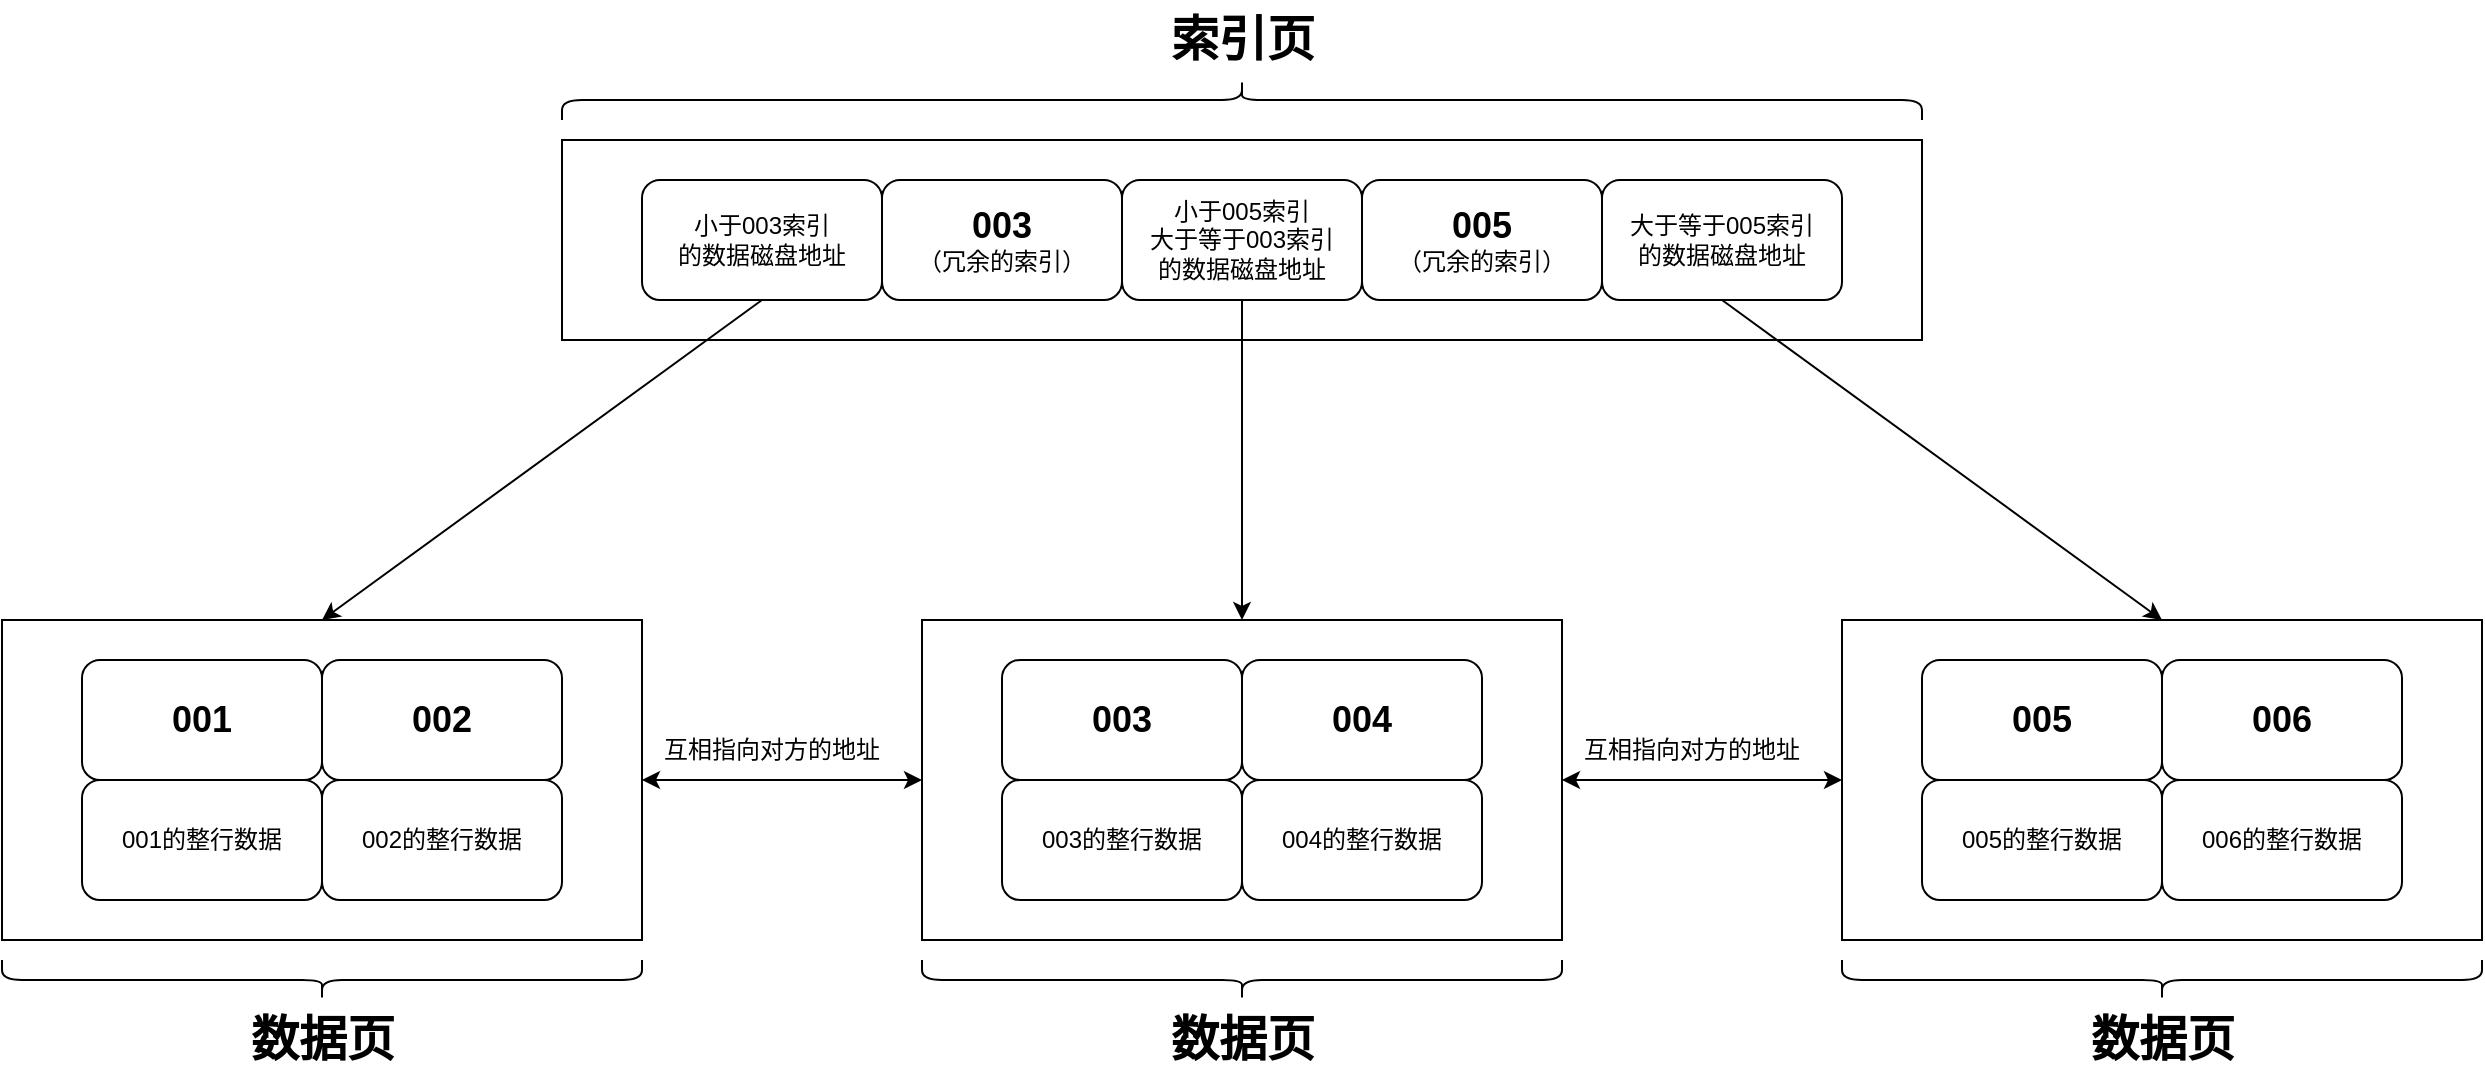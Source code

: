 <mxfile version="28.1.0">
  <diagram name="第 1 页" id="U9iEHARXwu_wdA87Ol2w">
    <mxGraphModel dx="1657" dy="935" grid="1" gridSize="10" guides="1" tooltips="1" connect="1" arrows="1" fold="1" page="1" pageScale="1" pageWidth="1169" pageHeight="827" math="0" shadow="0">
      <root>
        <mxCell id="0" />
        <mxCell id="1" parent="0" />
        <mxCell id="o7UMW3g7J9LlOuHgqQY7-1" value="" style="rounded=0;whiteSpace=wrap;html=1;" vertex="1" parent="1">
          <mxGeometry x="730" y="140" width="680" height="100" as="geometry" />
        </mxCell>
        <mxCell id="o7UMW3g7J9LlOuHgqQY7-2" style="rounded=0;orthogonalLoop=1;jettySize=auto;html=1;exitX=0.5;exitY=1;exitDx=0;exitDy=0;entryX=0.5;entryY=0;entryDx=0;entryDy=0;" edge="1" parent="1" source="o7UMW3g7J9LlOuHgqQY7-3" target="o7UMW3g7J9LlOuHgqQY7-12">
          <mxGeometry relative="1" as="geometry" />
        </mxCell>
        <mxCell id="o7UMW3g7J9LlOuHgqQY7-3" value="小于003索引&lt;div&gt;的数据&lt;span style=&quot;background-color: transparent; color: light-dark(rgb(0, 0, 0), rgb(255, 255, 255));&quot;&gt;磁盘地址&lt;/span&gt;&lt;/div&gt;" style="rounded=1;whiteSpace=wrap;html=1;" vertex="1" parent="1">
          <mxGeometry x="770" y="160" width="120" height="60" as="geometry" />
        </mxCell>
        <mxCell id="o7UMW3g7J9LlOuHgqQY7-4" value="&lt;b&gt;&lt;font style=&quot;font-size: 18px;&quot;&gt;003&lt;/font&gt;&lt;/b&gt;&lt;div&gt;（冗余的索引）&lt;/div&gt;" style="rounded=1;whiteSpace=wrap;html=1;" vertex="1" parent="1">
          <mxGeometry x="890" y="160" width="120" height="60" as="geometry" />
        </mxCell>
        <mxCell id="o7UMW3g7J9LlOuHgqQY7-5" value="&lt;b&gt;&lt;font style=&quot;font-size: 18px;&quot;&gt;005&lt;/font&gt;&lt;/b&gt;&lt;div&gt;（&lt;span style=&quot;background-color: transparent; color: light-dark(rgb(0, 0, 0), rgb(255, 255, 255));&quot;&gt;冗余的索引&lt;/span&gt;&lt;span style=&quot;background-color: transparent; color: light-dark(rgb(0, 0, 0), rgb(255, 255, 255));&quot;&gt;）&lt;/span&gt;&lt;/div&gt;" style="rounded=1;whiteSpace=wrap;html=1;" vertex="1" parent="1">
          <mxGeometry x="1130" y="160" width="120" height="60" as="geometry" />
        </mxCell>
        <mxCell id="o7UMW3g7J9LlOuHgqQY7-6" style="rounded=0;orthogonalLoop=1;jettySize=auto;html=1;exitX=0.5;exitY=1;exitDx=0;exitDy=0;entryX=0.5;entryY=0;entryDx=0;entryDy=0;" edge="1" parent="1" source="o7UMW3g7J9LlOuHgqQY7-7" target="o7UMW3g7J9LlOuHgqQY7-17">
          <mxGeometry relative="1" as="geometry" />
        </mxCell>
        <mxCell id="o7UMW3g7J9LlOuHgqQY7-7" value="大于等于005索引&lt;div&gt;的数据磁盘地址&lt;/div&gt;" style="rounded=1;whiteSpace=wrap;html=1;" vertex="1" parent="1">
          <mxGeometry x="1250" y="160" width="120" height="60" as="geometry" />
        </mxCell>
        <mxCell id="o7UMW3g7J9LlOuHgqQY7-8" style="edgeStyle=orthogonalEdgeStyle;rounded=0;orthogonalLoop=1;jettySize=auto;html=1;exitX=0.5;exitY=1;exitDx=0;exitDy=0;entryX=0.5;entryY=0;entryDx=0;entryDy=0;" edge="1" parent="1" source="o7UMW3g7J9LlOuHgqQY7-9" target="o7UMW3g7J9LlOuHgqQY7-22">
          <mxGeometry relative="1" as="geometry" />
        </mxCell>
        <mxCell id="o7UMW3g7J9LlOuHgqQY7-9" value="&lt;div&gt;小于005&lt;span style=&quot;background-color: transparent; color: light-dark(rgb(0, 0, 0), rgb(255, 255, 255));&quot;&gt;索引&lt;/span&gt;&lt;/div&gt;&lt;div&gt;大于等于003索引&lt;/div&gt;&lt;div&gt;&lt;span style=&quot;background-color: transparent; color: light-dark(rgb(0, 0, 0), rgb(255, 255, 255));&quot;&gt;的&lt;/span&gt;数据&lt;span style=&quot;background-color: transparent; color: light-dark(rgb(0, 0, 0), rgb(255, 255, 255));&quot;&gt;磁盘地址&lt;/span&gt;&lt;/div&gt;" style="rounded=1;whiteSpace=wrap;html=1;" vertex="1" parent="1">
          <mxGeometry x="1010" y="160" width="120" height="60" as="geometry" />
        </mxCell>
        <mxCell id="o7UMW3g7J9LlOuHgqQY7-10" value="" style="shape=curlyBracket;whiteSpace=wrap;html=1;rounded=1;flipH=1;labelPosition=right;verticalLabelPosition=middle;align=left;verticalAlign=middle;direction=south;" vertex="1" parent="1">
          <mxGeometry x="730" y="110" width="680" height="20" as="geometry" />
        </mxCell>
        <mxCell id="o7UMW3g7J9LlOuHgqQY7-11" value="索引页" style="text;strokeColor=none;fillColor=none;html=1;fontSize=24;fontStyle=1;verticalAlign=middle;align=center;" vertex="1" parent="1">
          <mxGeometry x="1020" y="70" width="100" height="40" as="geometry" />
        </mxCell>
        <mxCell id="o7UMW3g7J9LlOuHgqQY7-12" value="" style="rounded=0;whiteSpace=wrap;html=1;" vertex="1" parent="1">
          <mxGeometry x="450" y="380" width="320" height="160" as="geometry" />
        </mxCell>
        <mxCell id="o7UMW3g7J9LlOuHgqQY7-13" value="001" style="rounded=1;whiteSpace=wrap;html=1;fontStyle=1;fontSize=18;" vertex="1" parent="1">
          <mxGeometry x="490" y="400" width="120" height="60" as="geometry" />
        </mxCell>
        <mxCell id="o7UMW3g7J9LlOuHgqQY7-14" value="002" style="rounded=1;whiteSpace=wrap;html=1;fontStyle=1;fontSize=18;" vertex="1" parent="1">
          <mxGeometry x="610" y="400" width="120" height="60" as="geometry" />
        </mxCell>
        <mxCell id="o7UMW3g7J9LlOuHgqQY7-15" value="001的整行数据" style="rounded=1;whiteSpace=wrap;html=1;" vertex="1" parent="1">
          <mxGeometry x="490" y="460" width="120" height="60" as="geometry" />
        </mxCell>
        <mxCell id="o7UMW3g7J9LlOuHgqQY7-16" value="002的整行数据" style="rounded=1;whiteSpace=wrap;html=1;" vertex="1" parent="1">
          <mxGeometry x="610" y="460" width="120" height="60" as="geometry" />
        </mxCell>
        <mxCell id="o7UMW3g7J9LlOuHgqQY7-17" value="" style="rounded=0;whiteSpace=wrap;html=1;" vertex="1" parent="1">
          <mxGeometry x="1370" y="380" width="320" height="160" as="geometry" />
        </mxCell>
        <mxCell id="o7UMW3g7J9LlOuHgqQY7-18" value="005" style="rounded=1;whiteSpace=wrap;html=1;fontStyle=1;fontSize=18;" vertex="1" parent="1">
          <mxGeometry x="1410" y="400" width="120" height="60" as="geometry" />
        </mxCell>
        <mxCell id="o7UMW3g7J9LlOuHgqQY7-19" value="006" style="rounded=1;whiteSpace=wrap;html=1;fontStyle=1;fontSize=18;" vertex="1" parent="1">
          <mxGeometry x="1530" y="400" width="120" height="60" as="geometry" />
        </mxCell>
        <mxCell id="o7UMW3g7J9LlOuHgqQY7-20" value="005的整行数据" style="rounded=1;whiteSpace=wrap;html=1;" vertex="1" parent="1">
          <mxGeometry x="1410" y="460" width="120" height="60" as="geometry" />
        </mxCell>
        <mxCell id="o7UMW3g7J9LlOuHgqQY7-21" value="006的整行数据" style="rounded=1;whiteSpace=wrap;html=1;" vertex="1" parent="1">
          <mxGeometry x="1530" y="460" width="120" height="60" as="geometry" />
        </mxCell>
        <mxCell id="o7UMW3g7J9LlOuHgqQY7-22" value="" style="rounded=0;whiteSpace=wrap;html=1;" vertex="1" parent="1">
          <mxGeometry x="910" y="380" width="320" height="160" as="geometry" />
        </mxCell>
        <mxCell id="o7UMW3g7J9LlOuHgqQY7-23" value="003" style="rounded=1;whiteSpace=wrap;html=1;fontStyle=1;fontSize=18;" vertex="1" parent="1">
          <mxGeometry x="950" y="400" width="120" height="60" as="geometry" />
        </mxCell>
        <mxCell id="o7UMW3g7J9LlOuHgqQY7-24" value="004" style="rounded=1;whiteSpace=wrap;html=1;fontStyle=1;fontSize=18;" vertex="1" parent="1">
          <mxGeometry x="1070" y="400" width="120" height="60" as="geometry" />
        </mxCell>
        <mxCell id="o7UMW3g7J9LlOuHgqQY7-25" value="003的整行数据" style="rounded=1;whiteSpace=wrap;html=1;" vertex="1" parent="1">
          <mxGeometry x="950" y="460" width="120" height="60" as="geometry" />
        </mxCell>
        <mxCell id="o7UMW3g7J9LlOuHgqQY7-26" value="004的整行数据" style="rounded=1;whiteSpace=wrap;html=1;" vertex="1" parent="1">
          <mxGeometry x="1070" y="460" width="120" height="60" as="geometry" />
        </mxCell>
        <mxCell id="o7UMW3g7J9LlOuHgqQY7-27" value="" style="endArrow=classic;startArrow=classic;html=1;rounded=0;entryX=0;entryY=0.5;entryDx=0;entryDy=0;exitX=1;exitY=0.5;exitDx=0;exitDy=0;" edge="1" parent="1" source="o7UMW3g7J9LlOuHgqQY7-12" target="o7UMW3g7J9LlOuHgqQY7-22">
          <mxGeometry width="50" height="50" relative="1" as="geometry">
            <mxPoint x="805" y="470" as="sourcePoint" />
            <mxPoint x="855" y="420" as="targetPoint" />
          </mxGeometry>
        </mxCell>
        <mxCell id="o7UMW3g7J9LlOuHgqQY7-28" value="" style="endArrow=classic;startArrow=classic;html=1;rounded=0;entryX=0;entryY=0.5;entryDx=0;entryDy=0;exitX=1;exitY=0.5;exitDx=0;exitDy=0;" edge="1" parent="1" source="o7UMW3g7J9LlOuHgqQY7-22" target="o7UMW3g7J9LlOuHgqQY7-17">
          <mxGeometry width="50" height="50" relative="1" as="geometry">
            <mxPoint x="1270" y="450" as="sourcePoint" />
            <mxPoint x="990" y="450" as="targetPoint" />
          </mxGeometry>
        </mxCell>
        <mxCell id="o7UMW3g7J9LlOuHgqQY7-29" value="" style="shape=curlyBracket;whiteSpace=wrap;html=1;rounded=1;flipH=1;labelPosition=right;verticalLabelPosition=middle;align=left;verticalAlign=middle;direction=north;" vertex="1" parent="1">
          <mxGeometry x="450" y="550" width="320" height="20" as="geometry" />
        </mxCell>
        <mxCell id="o7UMW3g7J9LlOuHgqQY7-30" value="数据页" style="text;strokeColor=none;fillColor=none;html=1;fontSize=24;fontStyle=1;verticalAlign=middle;align=center;" vertex="1" parent="1">
          <mxGeometry x="560" y="570" width="100" height="40" as="geometry" />
        </mxCell>
        <mxCell id="o7UMW3g7J9LlOuHgqQY7-31" value="" style="shape=curlyBracket;whiteSpace=wrap;html=1;rounded=1;flipH=1;labelPosition=right;verticalLabelPosition=middle;align=left;verticalAlign=middle;direction=north;" vertex="1" parent="1">
          <mxGeometry x="910" y="550" width="320" height="20" as="geometry" />
        </mxCell>
        <mxCell id="o7UMW3g7J9LlOuHgqQY7-32" value="数据页" style="text;strokeColor=none;fillColor=none;html=1;fontSize=24;fontStyle=1;verticalAlign=middle;align=center;" vertex="1" parent="1">
          <mxGeometry x="1020" y="570" width="100" height="40" as="geometry" />
        </mxCell>
        <mxCell id="o7UMW3g7J9LlOuHgqQY7-33" value="" style="shape=curlyBracket;whiteSpace=wrap;html=1;rounded=1;flipH=1;labelPosition=right;verticalLabelPosition=middle;align=left;verticalAlign=middle;direction=north;" vertex="1" parent="1">
          <mxGeometry x="1370" y="550" width="320" height="20" as="geometry" />
        </mxCell>
        <mxCell id="o7UMW3g7J9LlOuHgqQY7-34" value="数据页" style="text;strokeColor=none;fillColor=none;html=1;fontSize=24;fontStyle=1;verticalAlign=middle;align=center;" vertex="1" parent="1">
          <mxGeometry x="1480" y="570" width="100" height="40" as="geometry" />
        </mxCell>
        <mxCell id="o7UMW3g7J9LlOuHgqQY7-35" value="互相指向对方的地址" style="text;html=1;align=center;verticalAlign=middle;whiteSpace=wrap;rounded=0;" vertex="1" parent="1">
          <mxGeometry x="780" y="430" width="110" height="30" as="geometry" />
        </mxCell>
        <mxCell id="o7UMW3g7J9LlOuHgqQY7-36" value="互相指向对方的地址" style="text;html=1;align=center;verticalAlign=middle;whiteSpace=wrap;rounded=0;" vertex="1" parent="1">
          <mxGeometry x="1240" y="430" width="110" height="30" as="geometry" />
        </mxCell>
      </root>
    </mxGraphModel>
  </diagram>
</mxfile>

